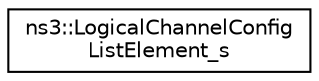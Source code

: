 digraph "Graphical Class Hierarchy"
{
 // LATEX_PDF_SIZE
  edge [fontname="Helvetica",fontsize="10",labelfontname="Helvetica",labelfontsize="10"];
  node [fontname="Helvetica",fontsize="10",shape=record];
  rankdir="LR";
  Node0 [label="ns3::LogicalChannelConfig\lListElement_s",height=0.2,width=0.4,color="black", fillcolor="white", style="filled",URL="$structns3_1_1_logical_channel_config_list_element__s.html",tooltip="See section 4.3.4 logicalChannelConfigListElement."];
}
